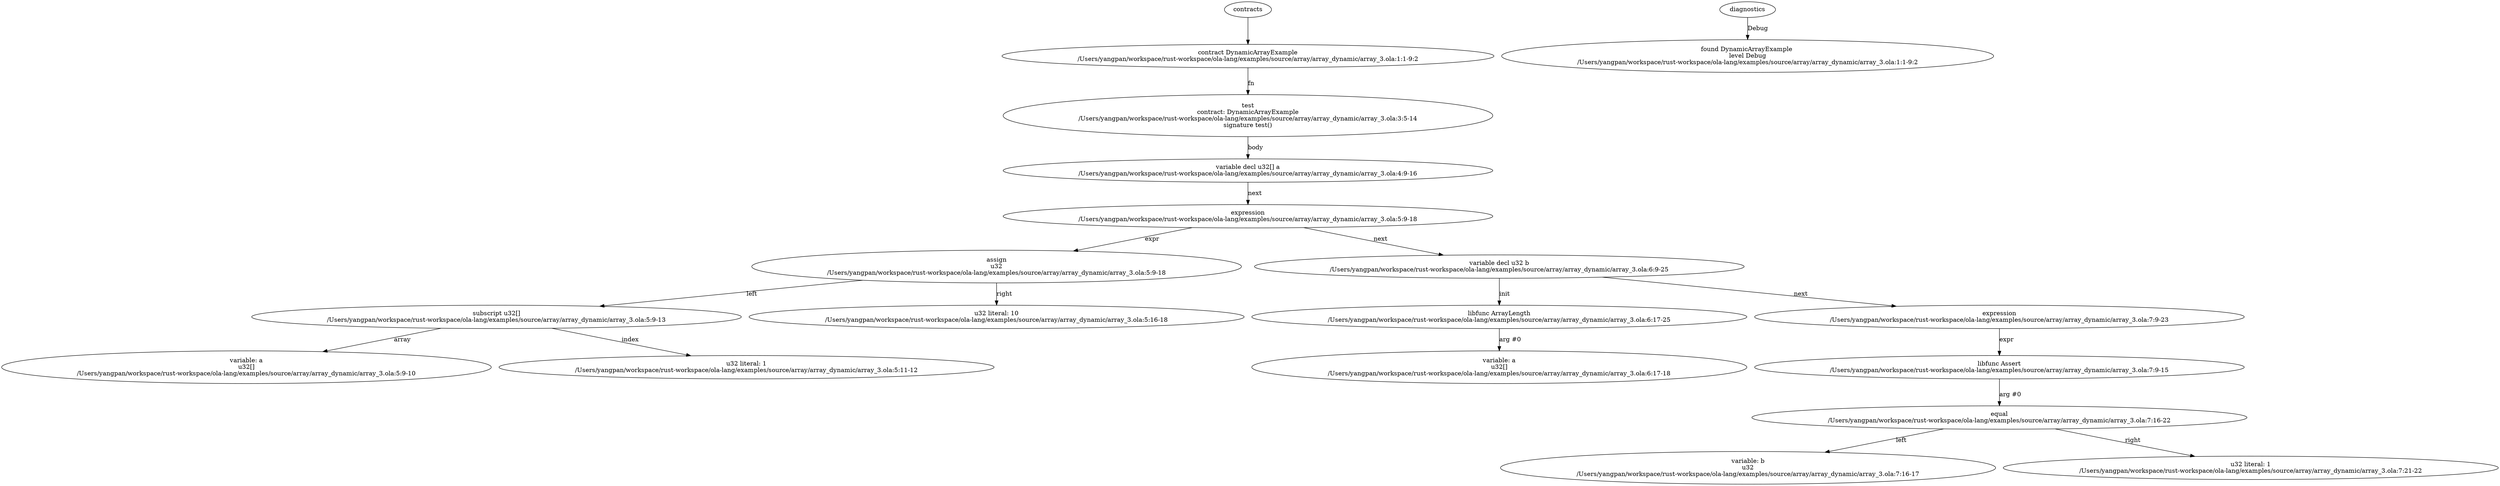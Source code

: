 strict digraph "/Users/yangpan/workspace/rust-workspace/ola-lang/examples/source/array/array_dynamic/array_3.ola" {
	contract [label="contract DynamicArrayExample\n/Users/yangpan/workspace/rust-workspace/ola-lang/examples/source/array/array_dynamic/array_3.ola:1:1-9:2"]
	test [label="test\ncontract: DynamicArrayExample\n/Users/yangpan/workspace/rust-workspace/ola-lang/examples/source/array/array_dynamic/array_3.ola:3:5-14\nsignature test()"]
	var_decl [label="variable decl u32[] a\n/Users/yangpan/workspace/rust-workspace/ola-lang/examples/source/array/array_dynamic/array_3.ola:4:9-16"]
	expr [label="expression\n/Users/yangpan/workspace/rust-workspace/ola-lang/examples/source/array/array_dynamic/array_3.ola:5:9-18"]
	assign [label="assign\nu32\n/Users/yangpan/workspace/rust-workspace/ola-lang/examples/source/array/array_dynamic/array_3.ola:5:9-18"]
	subscript [label="subscript u32[]\n/Users/yangpan/workspace/rust-workspace/ola-lang/examples/source/array/array_dynamic/array_3.ola:5:9-13"]
	variable [label="variable: a\nu32[]\n/Users/yangpan/workspace/rust-workspace/ola-lang/examples/source/array/array_dynamic/array_3.ola:5:9-10"]
	number_literal [label="u32 literal: 1\n/Users/yangpan/workspace/rust-workspace/ola-lang/examples/source/array/array_dynamic/array_3.ola:5:11-12"]
	number_literal_9 [label="u32 literal: 10\n/Users/yangpan/workspace/rust-workspace/ola-lang/examples/source/array/array_dynamic/array_3.ola:5:16-18"]
	var_decl_10 [label="variable decl u32 b\n/Users/yangpan/workspace/rust-workspace/ola-lang/examples/source/array/array_dynamic/array_3.ola:6:9-25"]
	libfunc [label="libfunc ArrayLength\n/Users/yangpan/workspace/rust-workspace/ola-lang/examples/source/array/array_dynamic/array_3.ola:6:17-25"]
	variable_12 [label="variable: a\nu32[]\n/Users/yangpan/workspace/rust-workspace/ola-lang/examples/source/array/array_dynamic/array_3.ola:6:17-18"]
	expr_13 [label="expression\n/Users/yangpan/workspace/rust-workspace/ola-lang/examples/source/array/array_dynamic/array_3.ola:7:9-23"]
	libfunc_14 [label="libfunc Assert\n/Users/yangpan/workspace/rust-workspace/ola-lang/examples/source/array/array_dynamic/array_3.ola:7:9-15"]
	equal [label="equal\n/Users/yangpan/workspace/rust-workspace/ola-lang/examples/source/array/array_dynamic/array_3.ola:7:16-22"]
	variable_16 [label="variable: b\nu32\n/Users/yangpan/workspace/rust-workspace/ola-lang/examples/source/array/array_dynamic/array_3.ola:7:16-17"]
	number_literal_17 [label="u32 literal: 1\n/Users/yangpan/workspace/rust-workspace/ola-lang/examples/source/array/array_dynamic/array_3.ola:7:21-22"]
	diagnostic [label="found DynamicArrayExample \nlevel Debug\n/Users/yangpan/workspace/rust-workspace/ola-lang/examples/source/array/array_dynamic/array_3.ola:1:1-9:2"]
	contracts -> contract
	contract -> test [label="fn"]
	test -> var_decl [label="body"]
	var_decl -> expr [label="next"]
	expr -> assign [label="expr"]
	assign -> subscript [label="left"]
	subscript -> variable [label="array"]
	subscript -> number_literal [label="index"]
	assign -> number_literal_9 [label="right"]
	expr -> var_decl_10 [label="next"]
	var_decl_10 -> libfunc [label="init"]
	libfunc -> variable_12 [label="arg #0"]
	var_decl_10 -> expr_13 [label="next"]
	expr_13 -> libfunc_14 [label="expr"]
	libfunc_14 -> equal [label="arg #0"]
	equal -> variable_16 [label="left"]
	equal -> number_literal_17 [label="right"]
	diagnostics -> diagnostic [label="Debug"]
}
